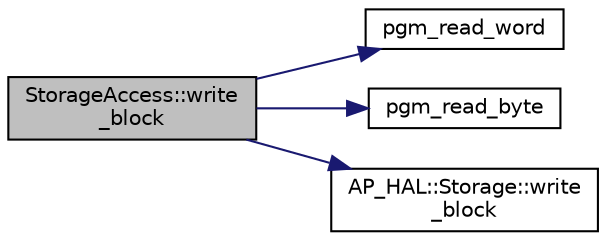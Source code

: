 digraph "StorageAccess::write_block"
{
 // INTERACTIVE_SVG=YES
  edge [fontname="Helvetica",fontsize="10",labelfontname="Helvetica",labelfontsize="10"];
  node [fontname="Helvetica",fontsize="10",shape=record];
  rankdir="LR";
  Node1 [label="StorageAccess::write\l_block",height=0.2,width=0.4,color="black", fillcolor="grey75", style="filled" fontcolor="black"];
  Node1 -> Node2 [color="midnightblue",fontsize="10",style="solid",fontname="Helvetica"];
  Node2 [label="pgm_read_word",height=0.2,width=0.4,color="black", fillcolor="white", style="filled",URL="$AP__Progmem__Identity_8h.html#a9fc333349fa71fdc21a2d5152c5e23a2"];
  Node1 -> Node3 [color="midnightblue",fontsize="10",style="solid",fontname="Helvetica"];
  Node3 [label="pgm_read_byte",height=0.2,width=0.4,color="black", fillcolor="white", style="filled",URL="$AP__Progmem__Identity_8h.html#a1514e0408e036062b4af844baaf567da"];
  Node1 -> Node4 [color="midnightblue",fontsize="10",style="solid",fontname="Helvetica"];
  Node4 [label="AP_HAL::Storage::write\l_block",height=0.2,width=0.4,color="black", fillcolor="white", style="filled",URL="$classAP__HAL_1_1Storage.html#a9de79ab93ea4374bd3d1583e28620d2e"];
}
